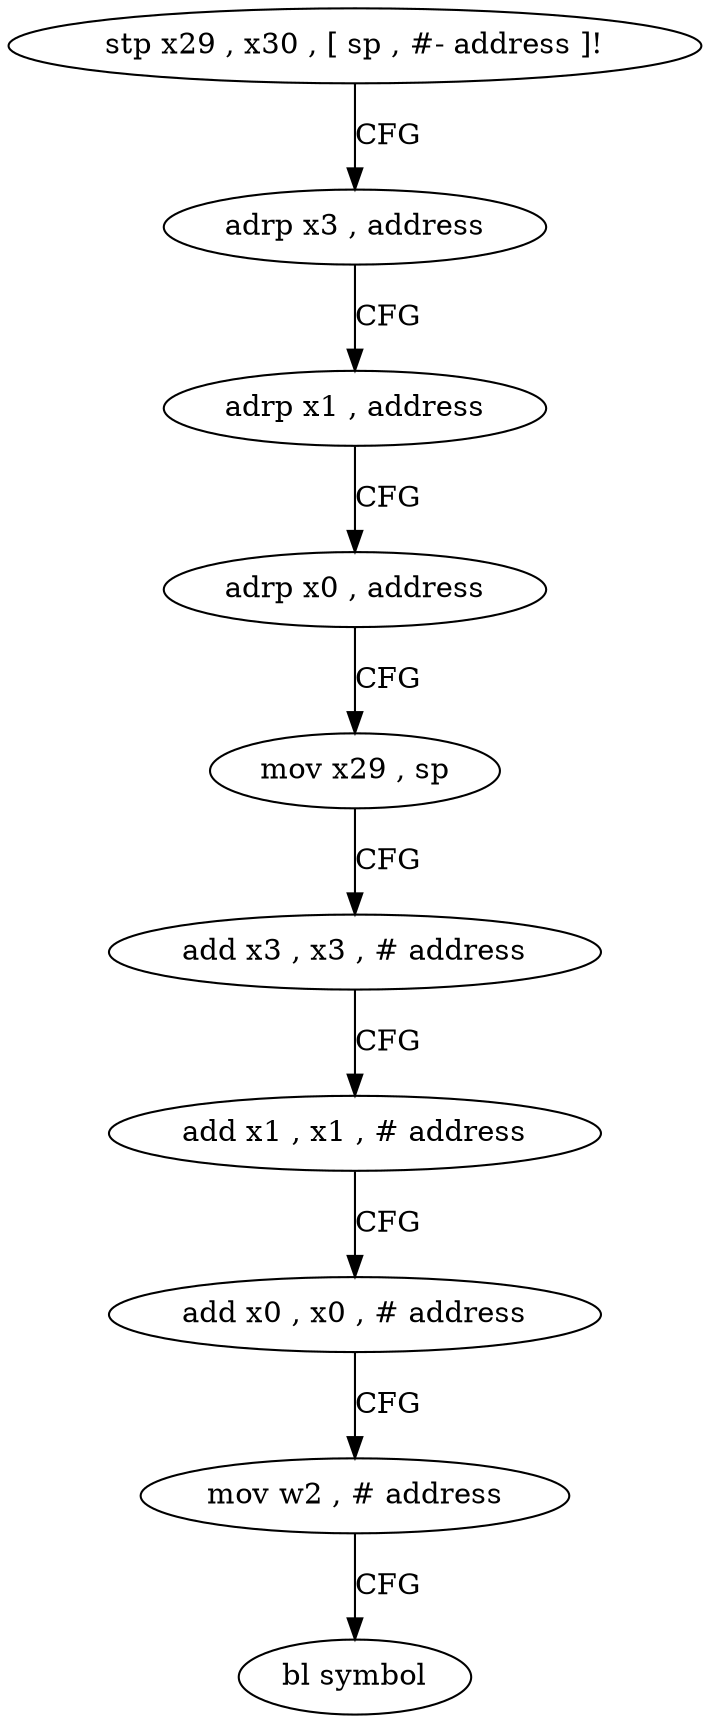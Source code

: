 digraph "func" {
"4208640" [label = "stp x29 , x30 , [ sp , #- address ]!" ]
"4208644" [label = "adrp x3 , address" ]
"4208648" [label = "adrp x1 , address" ]
"4208652" [label = "adrp x0 , address" ]
"4208656" [label = "mov x29 , sp" ]
"4208660" [label = "add x3 , x3 , # address" ]
"4208664" [label = "add x1 , x1 , # address" ]
"4208668" [label = "add x0 , x0 , # address" ]
"4208672" [label = "mov w2 , # address" ]
"4208676" [label = "bl symbol" ]
"4208640" -> "4208644" [ label = "CFG" ]
"4208644" -> "4208648" [ label = "CFG" ]
"4208648" -> "4208652" [ label = "CFG" ]
"4208652" -> "4208656" [ label = "CFG" ]
"4208656" -> "4208660" [ label = "CFG" ]
"4208660" -> "4208664" [ label = "CFG" ]
"4208664" -> "4208668" [ label = "CFG" ]
"4208668" -> "4208672" [ label = "CFG" ]
"4208672" -> "4208676" [ label = "CFG" ]
}
